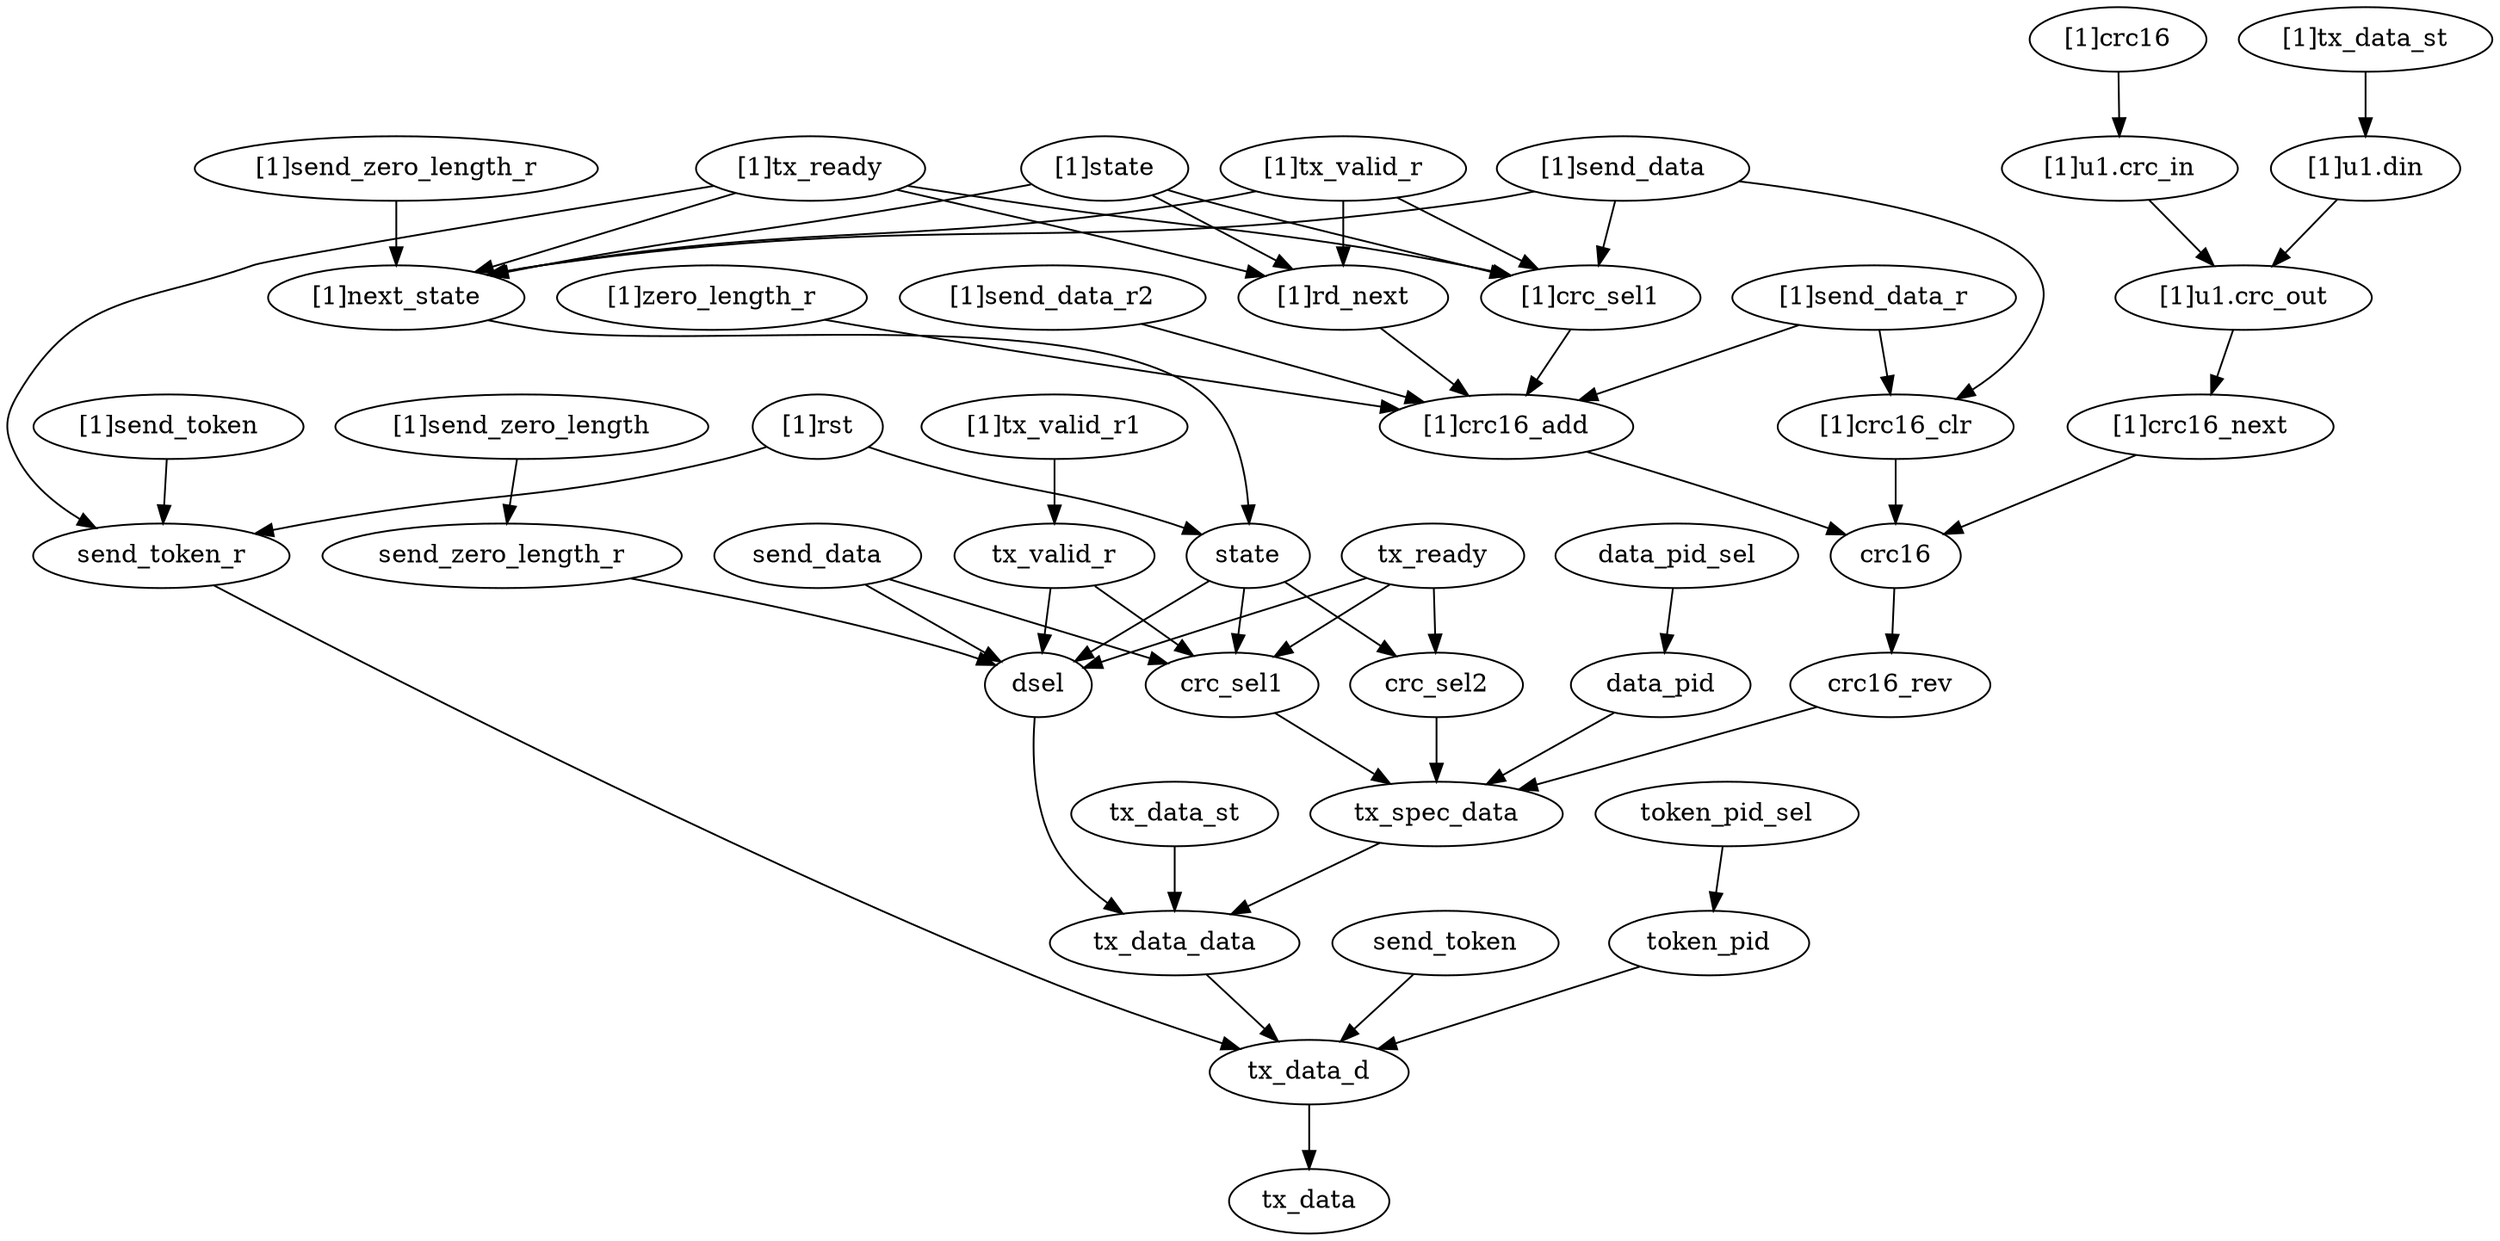 strict digraph "" {
	"[1]crc16_add"	 [complexity=43,
		importance=7.90688311657,
		rank=0.183881002711];
	crc16	 [complexity=42,
		importance=7.86094220098,
		rank=0.1871652905];
	"[1]crc16_add" -> crc16;
	"[1]crc16"	 [complexity=144,
		importance=308.852035126,
		rank=2.14480579949];
	"[1]u1.crc_in"	 [complexity=144,
		importance=308.796726806,
		rank=2.14442171393];
	"[1]crc16" -> "[1]u1.crc_in";
	send_token_r	 [complexity=4,
		importance=0.233933909394,
		rank=0.0584834773484];
	tx_data_d	 [complexity=2,
		importance=0.107904009017,
		rank=0.0539520045086];
	send_token_r -> tx_data_d;
	"[1]tx_valid_r"	 [complexity=14,
		importance=2.14297153586,
		rank=0.153069395418];
	"[1]rd_next"	 [complexity=49,
		importance=7.92429935382,
		rank=0.161720394976];
	"[1]tx_valid_r" -> "[1]rd_next";
	"[1]next_state"	 [complexity=11,
		importance=2.11719094698,
		rank=0.192471904271];
	"[1]tx_valid_r" -> "[1]next_state";
	"[1]crc_sel1"	 [complexity=49,
		importance=7.92612701791,
		rank=0.161757694243];
	"[1]tx_valid_r" -> "[1]crc_sel1";
	"[1]rst"	 [complexity=10,
		importance=4.19640758674,
		rank=0.419640758674];
	"[1]rst" -> send_token_r;
	state	 [complexity=9,
		importance=2.09159828021,
		rank=0.232399808912];
	"[1]rst" -> state;
	"[1]rd_next" -> "[1]crc16_add";
	"[1]send_token"	 [complexity=5,
		importance=0.481078845103,
		rank=0.0962157690207];
	"[1]send_token" -> send_token_r;
	"[1]send_zero_length_r"	 [complexity=13,
		importance=4.2541984989,
		rank=0.327246038377];
	"[1]send_zero_length_r" -> "[1]next_state";
	crc_sel2	 [complexity=8,
		importance=0.687979757439,
		rank=0.0859974696799];
	tx_spec_data	 [complexity=6,
		importance=0.224307246807,
		rank=0.0373845411345];
	crc_sel2 -> tx_spec_data;
	tx_data_st	 [complexity=6,
		importance=0.179233844573,
		rank=0.0298723074288];
	tx_data_data	 [complexity=4,
		importance=0.166022818257,
		rank=0.0415057045643];
	tx_data_st -> tx_data_data;
	send_data	 [complexity=12,
		importance=1.15399116169,
		rank=0.0961659301411];
	crc_sel1	 [complexity=9,
		importance=1.14078013538,
		rank=0.126753348375];
	send_data -> crc_sel1;
	dsel	 [complexity=5,
		importance=0.356969548787,
		rank=0.0713939097575];
	send_data -> dsel;
	"[1]send_data"	 [complexity=17,
		importance=8.48197481424,
		rank=0.498939694955];
	"[1]crc16_clr"	 [complexity=43,
		importance=15.7377789512,
		rank=0.365994859331];
	"[1]send_data" -> "[1]crc16_clr";
	"[1]send_data" -> "[1]next_state";
	"[1]send_data" -> "[1]crc_sel1";
	"[1]crc16_clr" -> crc16;
	"[1]u1.din"	 [complexity=134,
		importance=245.458528242,
		rank=1.83178006151];
	"[1]u1.crc_out"	 [complexity=44,
		importance=7.91748433633,
		rank=0.179942825826];
	"[1]u1.din" -> "[1]u1.crc_out";
	crc16_rev	 [complexity=10,
		importance=0.487852117541,
		rank=0.0487852117541];
	crc16_rev -> tx_spec_data;
	tx_spec_data -> tx_data_data;
	"[1]zero_length_r"	 [complexity=49,
		importance=7.93169475944,
		rank=0.161871321621];
	"[1]zero_length_r" -> "[1]crc16_add";
	send_token	 [complexity=4,
		importance=0.22901904435,
		rank=0.0572547610876];
	send_token -> tx_data_d;
	data_pid_sel	 [complexity=9,
		importance=0.989706433282,
		rank=0.109967381476];
	data_pid	 [complexity=8,
		importance=0.244123851742,
		rank=0.0305154814677];
	data_pid_sel -> data_pid;
	crc_sel1 -> tx_spec_data;
	state -> crc_sel2;
	state -> crc_sel1;
	state -> dsel;
	"[1]send_data_r"	 [complexity=46,
		importance=15.7514028262,
		rank=0.34242180057];
	"[1]send_data_r" -> "[1]crc16_add";
	"[1]send_data_r" -> "[1]crc16_clr";
	token_pid	 [complexity=4,
		importance=0.127720613952,
		rank=0.0319301534879];
	token_pid -> tx_data_d;
	"[1]crc16_next"	 [complexity=44,
		importance=7.88859736914,
		rank=0.179286303844];
	"[1]crc16_next" -> crc16;
	tx_valid_r	 [complexity=12,
		importance=1.16656072426,
		rank=0.0972133936879];
	tx_valid_r -> crc_sel1;
	tx_valid_r -> dsel;
	tx_ready	 [complexity=9,
		importance=0.701190783755,
		rank=0.0779100870839];
	tx_ready -> crc_sel2;
	tx_ready -> crc_sel1;
	tx_ready -> dsel;
	"[1]tx_ready"	 [complexity=16,
		importance=6.36478386726,
		rank=0.397798991704];
	"[1]tx_ready" -> send_token_r;
	"[1]tx_ready" -> "[1]rd_next";
	"[1]tx_ready" -> "[1]next_state";
	"[1]tx_ready" -> "[1]crc_sel1";
	"[1]send_data_r2"	 [complexity=49,
		importance=7.92236481718,
		rank=0.161680914636];
	"[1]send_data_r2" -> "[1]crc16_add";
	dsel -> tx_data_data;
	tx_data	 [complexity=0,
		importance=0.044774194965,
		rank=0.0];
	crc16 -> crc16_rev;
	"[1]tx_data_st"	 [complexity=134,
		importance=245.471739268,
		rank=1.83187865126];
	"[1]tx_data_st" -> "[1]u1.din";
	"[1]next_state" -> state;
	tx_data_data -> tx_data_d;
	data_pid -> tx_spec_data;
	"[1]crc_sel1" -> "[1]crc16_add";
	"[1]send_zero_length"	 [complexity=9,
		importance=0.746966728825,
		rank=0.0829963032027];
	send_zero_length_r	 [complexity=7,
		importance=0.733755702509,
		rank=0.104822243216];
	"[1]send_zero_length" -> send_zero_length_r;
	send_zero_length_r -> dsel;
	"[1]state"	 [complexity=14,
		importance=14.8479956368,
		rank=1.06057111691];
	"[1]state" -> "[1]rd_next";
	"[1]state" -> "[1]next_state";
	"[1]state" -> "[1]crc_sel1";
	"[1]tx_valid_r1"	 [complexity=14,
		importance=1.1916996344,
		rank=0.0851214024575];
	"[1]tx_valid_r1" -> tx_valid_r;
	token_pid_sel	 [complexity=5,
		importance=0.524093482122,
		rank=0.104818696424];
	token_pid_sel -> token_pid;
	tx_data_d -> tx_data;
	"[1]u1.crc_out" -> "[1]crc16_next";
	"[1]u1.crc_in" -> "[1]u1.crc_out";
}
